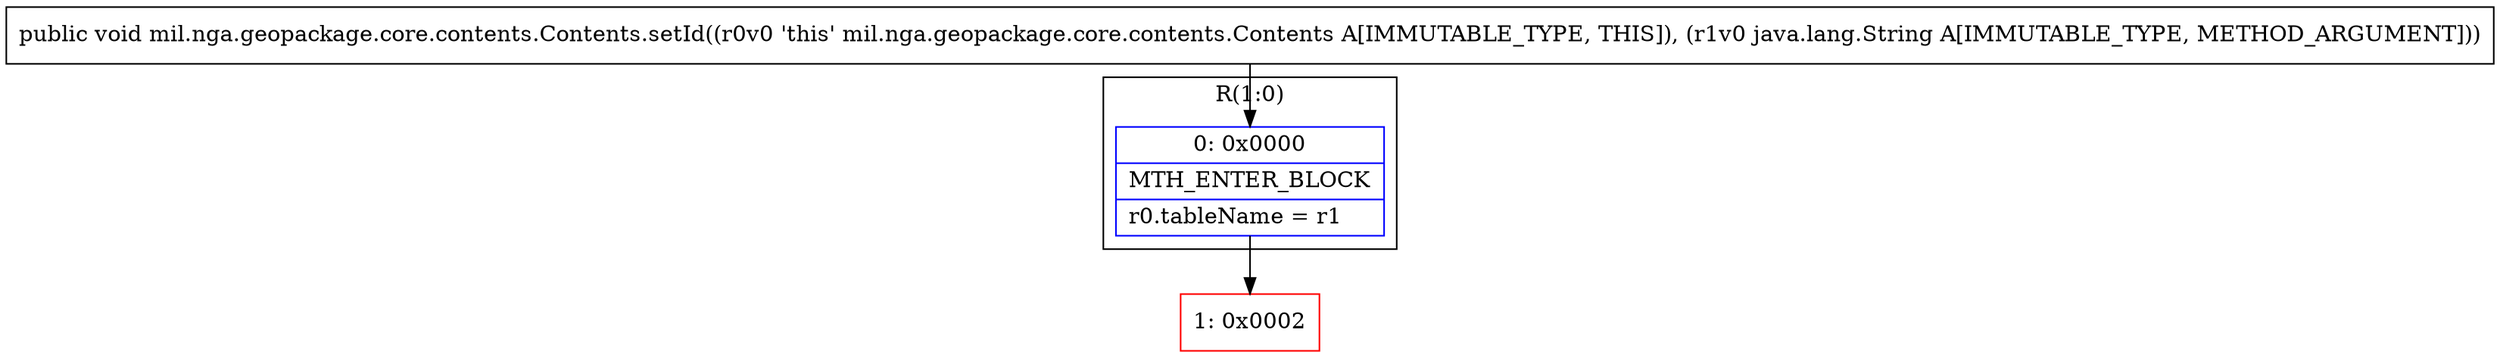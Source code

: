 digraph "CFG formil.nga.geopackage.core.contents.Contents.setId(Ljava\/lang\/String;)V" {
subgraph cluster_Region_1830329180 {
label = "R(1:0)";
node [shape=record,color=blue];
Node_0 [shape=record,label="{0\:\ 0x0000|MTH_ENTER_BLOCK\l|r0.tableName = r1\l}"];
}
Node_1 [shape=record,color=red,label="{1\:\ 0x0002}"];
MethodNode[shape=record,label="{public void mil.nga.geopackage.core.contents.Contents.setId((r0v0 'this' mil.nga.geopackage.core.contents.Contents A[IMMUTABLE_TYPE, THIS]), (r1v0 java.lang.String A[IMMUTABLE_TYPE, METHOD_ARGUMENT])) }"];
MethodNode -> Node_0;
Node_0 -> Node_1;
}

